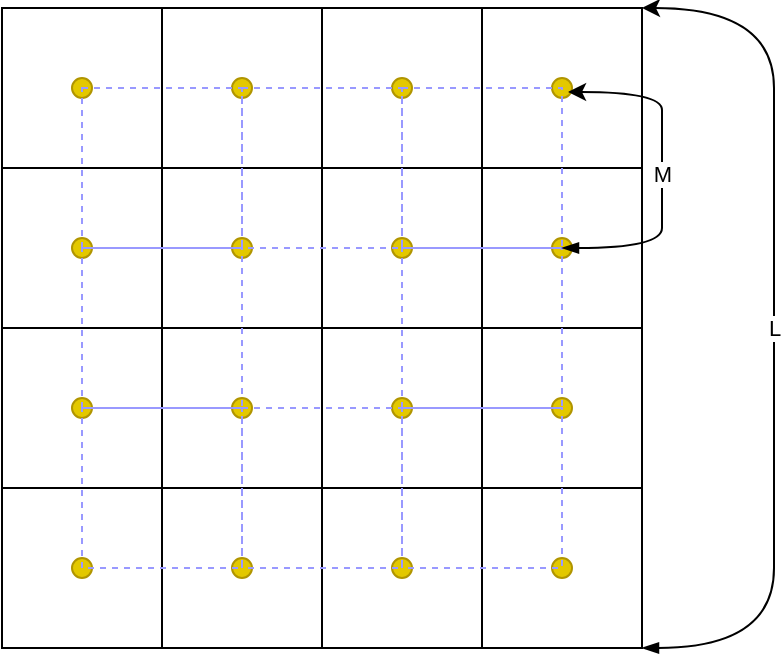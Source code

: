 <mxfile version="12.2.2" type="device" pages="1"><diagram id="4YjP2-zmKzq3yXpcTzvN" name="Page-1"><mxGraphModel dx="966" dy="561" grid="1" gridSize="10" guides="1" tooltips="1" connect="1" arrows="1" fold="1" page="1" pageScale="1" pageWidth="1169" pageHeight="827" math="0" shadow="0"><root><mxCell id="0"/><mxCell id="1" parent="0"/><mxCell id="6KbAREP7VYovfFQMN0Ze-1" value="" style="whiteSpace=wrap;html=1;aspect=fixed;" parent="1" vertex="1"><mxGeometry x="40" y="40" width="80" height="80" as="geometry"/></mxCell><mxCell id="6KbAREP7VYovfFQMN0Ze-2" value="" style="whiteSpace=wrap;html=1;aspect=fixed;" parent="1" vertex="1"><mxGeometry x="120" y="40" width="80" height="80" as="geometry"/></mxCell><mxCell id="6KbAREP7VYovfFQMN0Ze-3" value="" style="whiteSpace=wrap;html=1;aspect=fixed;" parent="1" vertex="1"><mxGeometry x="200" y="40" width="80" height="80" as="geometry"/></mxCell><mxCell id="6KbAREP7VYovfFQMN0Ze-4" value="" style="whiteSpace=wrap;html=1;aspect=fixed;" parent="1" vertex="1"><mxGeometry x="280" y="40" width="80" height="80" as="geometry"/></mxCell><mxCell id="6KbAREP7VYovfFQMN0Ze-5" value="" style="whiteSpace=wrap;html=1;aspect=fixed;" parent="1" vertex="1"><mxGeometry x="40" y="120" width="80" height="80" as="geometry"/></mxCell><mxCell id="6KbAREP7VYovfFQMN0Ze-6" value="" style="whiteSpace=wrap;html=1;aspect=fixed;" parent="1" vertex="1"><mxGeometry x="120" y="120" width="80" height="80" as="geometry"/></mxCell><mxCell id="6KbAREP7VYovfFQMN0Ze-7" value="" style="whiteSpace=wrap;html=1;aspect=fixed;" parent="1" vertex="1"><mxGeometry x="200" y="120" width="80" height="80" as="geometry"/></mxCell><mxCell id="6KbAREP7VYovfFQMN0Ze-8" value="" style="whiteSpace=wrap;html=1;aspect=fixed;" parent="1" vertex="1"><mxGeometry x="280" y="120" width="80" height="80" as="geometry"/></mxCell><mxCell id="6KbAREP7VYovfFQMN0Ze-9" value="" style="whiteSpace=wrap;html=1;aspect=fixed;" parent="1" vertex="1"><mxGeometry x="40" y="200" width="80" height="80" as="geometry"/></mxCell><mxCell id="6KbAREP7VYovfFQMN0Ze-10" value="" style="whiteSpace=wrap;html=1;aspect=fixed;" parent="1" vertex="1"><mxGeometry x="120" y="200" width="80" height="80" as="geometry"/></mxCell><mxCell id="6KbAREP7VYovfFQMN0Ze-11" value="" style="whiteSpace=wrap;html=1;aspect=fixed;" parent="1" vertex="1"><mxGeometry x="200" y="200" width="80" height="80" as="geometry"/></mxCell><mxCell id="6KbAREP7VYovfFQMN0Ze-12" value="" style="whiteSpace=wrap;html=1;aspect=fixed;" parent="1" vertex="1"><mxGeometry x="280" y="200" width="80" height="80" as="geometry"/></mxCell><mxCell id="6KbAREP7VYovfFQMN0Ze-13" value="" style="whiteSpace=wrap;html=1;aspect=fixed;" parent="1" vertex="1"><mxGeometry x="40" y="280" width="80" height="80" as="geometry"/></mxCell><mxCell id="6KbAREP7VYovfFQMN0Ze-14" value="" style="whiteSpace=wrap;html=1;aspect=fixed;" parent="1" vertex="1"><mxGeometry x="120" y="280" width="80" height="80" as="geometry"/></mxCell><mxCell id="6KbAREP7VYovfFQMN0Ze-15" value="" style="whiteSpace=wrap;html=1;aspect=fixed;" parent="1" vertex="1"><mxGeometry x="200" y="280" width="80" height="80" as="geometry"/></mxCell><mxCell id="6KbAREP7VYovfFQMN0Ze-16" value="" style="whiteSpace=wrap;html=1;aspect=fixed;" parent="1" vertex="1"><mxGeometry x="280" y="280" width="80" height="80" as="geometry"/></mxCell><mxCell id="6KbAREP7VYovfFQMN0Ze-17" value="" style="ellipse;whiteSpace=wrap;html=1;fillColor=#e3c800;strokeColor=#B09500;fontColor=#ffffff;" parent="1" vertex="1"><mxGeometry x="75" y="75" width="10" height="10" as="geometry"/></mxCell><mxCell id="6KbAREP7VYovfFQMN0Ze-19" value="" style="ellipse;whiteSpace=wrap;html=1;fillColor=#e3c800;strokeColor=#B09500;fontColor=#ffffff;" parent="1" vertex="1"><mxGeometry x="155" y="75" width="10" height="10" as="geometry"/></mxCell><mxCell id="6KbAREP7VYovfFQMN0Ze-20" value="" style="ellipse;whiteSpace=wrap;html=1;fillColor=#e3c800;strokeColor=#B09500;fontColor=#ffffff;" parent="1" vertex="1"><mxGeometry x="235" y="75" width="10" height="10" as="geometry"/></mxCell><mxCell id="6KbAREP7VYovfFQMN0Ze-21" value="" style="ellipse;whiteSpace=wrap;html=1;fillColor=#e3c800;strokeColor=#B09500;fontColor=#ffffff;" parent="1" vertex="1"><mxGeometry x="315" y="75" width="10" height="10" as="geometry"/></mxCell><mxCell id="6KbAREP7VYovfFQMN0Ze-22" value="" style="ellipse;whiteSpace=wrap;html=1;fillColor=#e3c800;strokeColor=#B09500;fontColor=#ffffff;" parent="1" vertex="1"><mxGeometry x="75" y="155" width="10" height="10" as="geometry"/></mxCell><mxCell id="6KbAREP7VYovfFQMN0Ze-23" value="" style="ellipse;whiteSpace=wrap;html=1;fillColor=#e3c800;strokeColor=#B09500;fontColor=#ffffff;" parent="1" vertex="1"><mxGeometry x="155" y="155" width="10" height="10" as="geometry"/></mxCell><mxCell id="6KbAREP7VYovfFQMN0Ze-24" value="" style="ellipse;whiteSpace=wrap;html=1;fillColor=#e3c800;strokeColor=#B09500;fontColor=#ffffff;" parent="1" vertex="1"><mxGeometry x="235" y="155" width="10" height="10" as="geometry"/></mxCell><mxCell id="6KbAREP7VYovfFQMN0Ze-25" value="" style="ellipse;whiteSpace=wrap;html=1;fillColor=#e3c800;strokeColor=#B09500;fontColor=#ffffff;" parent="1" vertex="1"><mxGeometry x="315" y="155" width="10" height="10" as="geometry"/></mxCell><mxCell id="6KbAREP7VYovfFQMN0Ze-26" value="" style="ellipse;whiteSpace=wrap;html=1;fillColor=#e3c800;strokeColor=#B09500;fontColor=#ffffff;" parent="1" vertex="1"><mxGeometry x="155" y="235" width="10" height="10" as="geometry"/></mxCell><mxCell id="6KbAREP7VYovfFQMN0Ze-27" value="" style="ellipse;whiteSpace=wrap;html=1;fillColor=#e3c800;strokeColor=#B09500;fontColor=#ffffff;" parent="1" vertex="1"><mxGeometry x="75" y="235" width="10" height="10" as="geometry"/></mxCell><mxCell id="6KbAREP7VYovfFQMN0Ze-28" value="" style="ellipse;whiteSpace=wrap;html=1;fillColor=#e3c800;strokeColor=#B09500;fontColor=#ffffff;" parent="1" vertex="1"><mxGeometry x="235" y="235" width="10" height="10" as="geometry"/></mxCell><mxCell id="6KbAREP7VYovfFQMN0Ze-29" value="" style="ellipse;whiteSpace=wrap;html=1;fillColor=#e3c800;strokeColor=#B09500;fontColor=#ffffff;" parent="1" vertex="1"><mxGeometry x="315" y="235" width="10" height="10" as="geometry"/></mxCell><mxCell id="6KbAREP7VYovfFQMN0Ze-30" value="" style="ellipse;whiteSpace=wrap;html=1;fillColor=#e3c800;strokeColor=#B09500;fontColor=#ffffff;" parent="1" vertex="1"><mxGeometry x="235" y="315" width="10" height="10" as="geometry"/></mxCell><mxCell id="6KbAREP7VYovfFQMN0Ze-31" value="" style="ellipse;whiteSpace=wrap;html=1;fillColor=#e3c800;strokeColor=#B09500;fontColor=#ffffff;" parent="1" vertex="1"><mxGeometry x="155" y="315" width="10" height="10" as="geometry"/></mxCell><mxCell id="6KbAREP7VYovfFQMN0Ze-32" value="" style="ellipse;whiteSpace=wrap;html=1;fillColor=#e3c800;strokeColor=#B09500;fontColor=#ffffff;" parent="1" vertex="1"><mxGeometry x="75" y="315" width="10" height="10" as="geometry"/></mxCell><mxCell id="6KbAREP7VYovfFQMN0Ze-33" value="" style="ellipse;whiteSpace=wrap;html=1;fillColor=#e3c800;strokeColor=#B09500;fontColor=#ffffff;" parent="1" vertex="1"><mxGeometry x="315" y="315" width="10" height="10" as="geometry"/></mxCell><mxCell id="6KbAREP7VYovfFQMN0Ze-34" value="" style="whiteSpace=wrap;html=1;aspect=fixed;fillColor=none;dashed=1;strokeColor=#9999FF;" parent="1" vertex="1"><mxGeometry x="80" y="240" width="80" height="80" as="geometry"/></mxCell><mxCell id="6KbAREP7VYovfFQMN0Ze-35" value="" style="whiteSpace=wrap;html=1;aspect=fixed;fillColor=none;dashed=1;strokeColor=#9999FF;" parent="1" vertex="1"><mxGeometry x="160" y="240" width="80" height="80" as="geometry"/></mxCell><mxCell id="6KbAREP7VYovfFQMN0Ze-36" value="" style="whiteSpace=wrap;html=1;aspect=fixed;fillColor=none;dashed=1;strokeColor=#9999FF;" parent="1" vertex="1"><mxGeometry x="240" y="240" width="80" height="80" as="geometry"/></mxCell><mxCell id="6KbAREP7VYovfFQMN0Ze-37" value="" style="whiteSpace=wrap;html=1;aspect=fixed;fillColor=none;dashed=1;strokeColor=#9999FF;" parent="1" vertex="1"><mxGeometry x="80" y="160" width="80" height="80" as="geometry"/></mxCell><mxCell id="6KbAREP7VYovfFQMN0Ze-38" value="" style="whiteSpace=wrap;html=1;aspect=fixed;fillColor=none;dashed=1;strokeColor=#9999FF;" parent="1" vertex="1"><mxGeometry x="240" y="160" width="80" height="80" as="geometry"/></mxCell><mxCell id="6KbAREP7VYovfFQMN0Ze-39" value="" style="whiteSpace=wrap;html=1;aspect=fixed;fillColor=none;dashed=1;strokeColor=#9999FF;" parent="1" vertex="1"><mxGeometry x="80" y="80" width="80" height="80" as="geometry"/></mxCell><mxCell id="6KbAREP7VYovfFQMN0Ze-40" value="" style="whiteSpace=wrap;html=1;aspect=fixed;fillColor=none;dashed=1;strokeColor=#9999FF;" parent="1" vertex="1"><mxGeometry x="240" y="80" width="80" height="80" as="geometry"/></mxCell><mxCell id="6KbAREP7VYovfFQMN0Ze-41" value="" style="whiteSpace=wrap;html=1;aspect=fixed;fillColor=none;dashed=1;strokeColor=#9999FF;" parent="1" vertex="1"><mxGeometry x="160" y="80" width="80" height="80" as="geometry"/></mxCell><mxCell id="6KbAREP7VYovfFQMN0Ze-43" value="M" style="curved=1;endArrow=classic;html=1;entryX=1.038;entryY=0.025;entryDx=0;entryDy=0;entryPerimeter=0;exitX=1;exitY=0;exitDx=0;exitDy=0;exitPerimeter=0;startArrow=blockThin;startFill=1;" parent="1" source="6KbAREP7VYovfFQMN0Ze-38" target="6KbAREP7VYovfFQMN0Ze-40" edge="1"><mxGeometry width="50" height="50" relative="1" as="geometry"><mxPoint x="370" y="160" as="sourcePoint"/><mxPoint x="420" y="110" as="targetPoint"/><Array as="points"><mxPoint x="370" y="160"/><mxPoint x="370" y="140"/><mxPoint x="370" y="100"/><mxPoint x="370" y="82"/></Array></mxGeometry></mxCell><mxCell id="6KbAREP7VYovfFQMN0Ze-44" value="L" style="curved=1;endArrow=classic;html=1;entryX=1;entryY=0;entryDx=0;entryDy=0;entryPerimeter=0;exitX=1;exitY=1;exitDx=0;exitDy=0;exitPerimeter=0;startArrow=blockThin;startFill=1;" parent="1" source="6KbAREP7VYovfFQMN0Ze-16" target="6KbAREP7VYovfFQMN0Ze-4" edge="1"><mxGeometry width="50" height="50" relative="1" as="geometry"><mxPoint x="356" y="320" as="sourcePoint"/><mxPoint x="356" y="80" as="targetPoint"/><Array as="points"><mxPoint x="426" y="360"/><mxPoint x="426" y="280"/><mxPoint x="426" y="200"/><mxPoint x="426" y="120"/><mxPoint x="426" y="40"/></Array></mxGeometry></mxCell></root></mxGraphModel></diagram></mxfile>